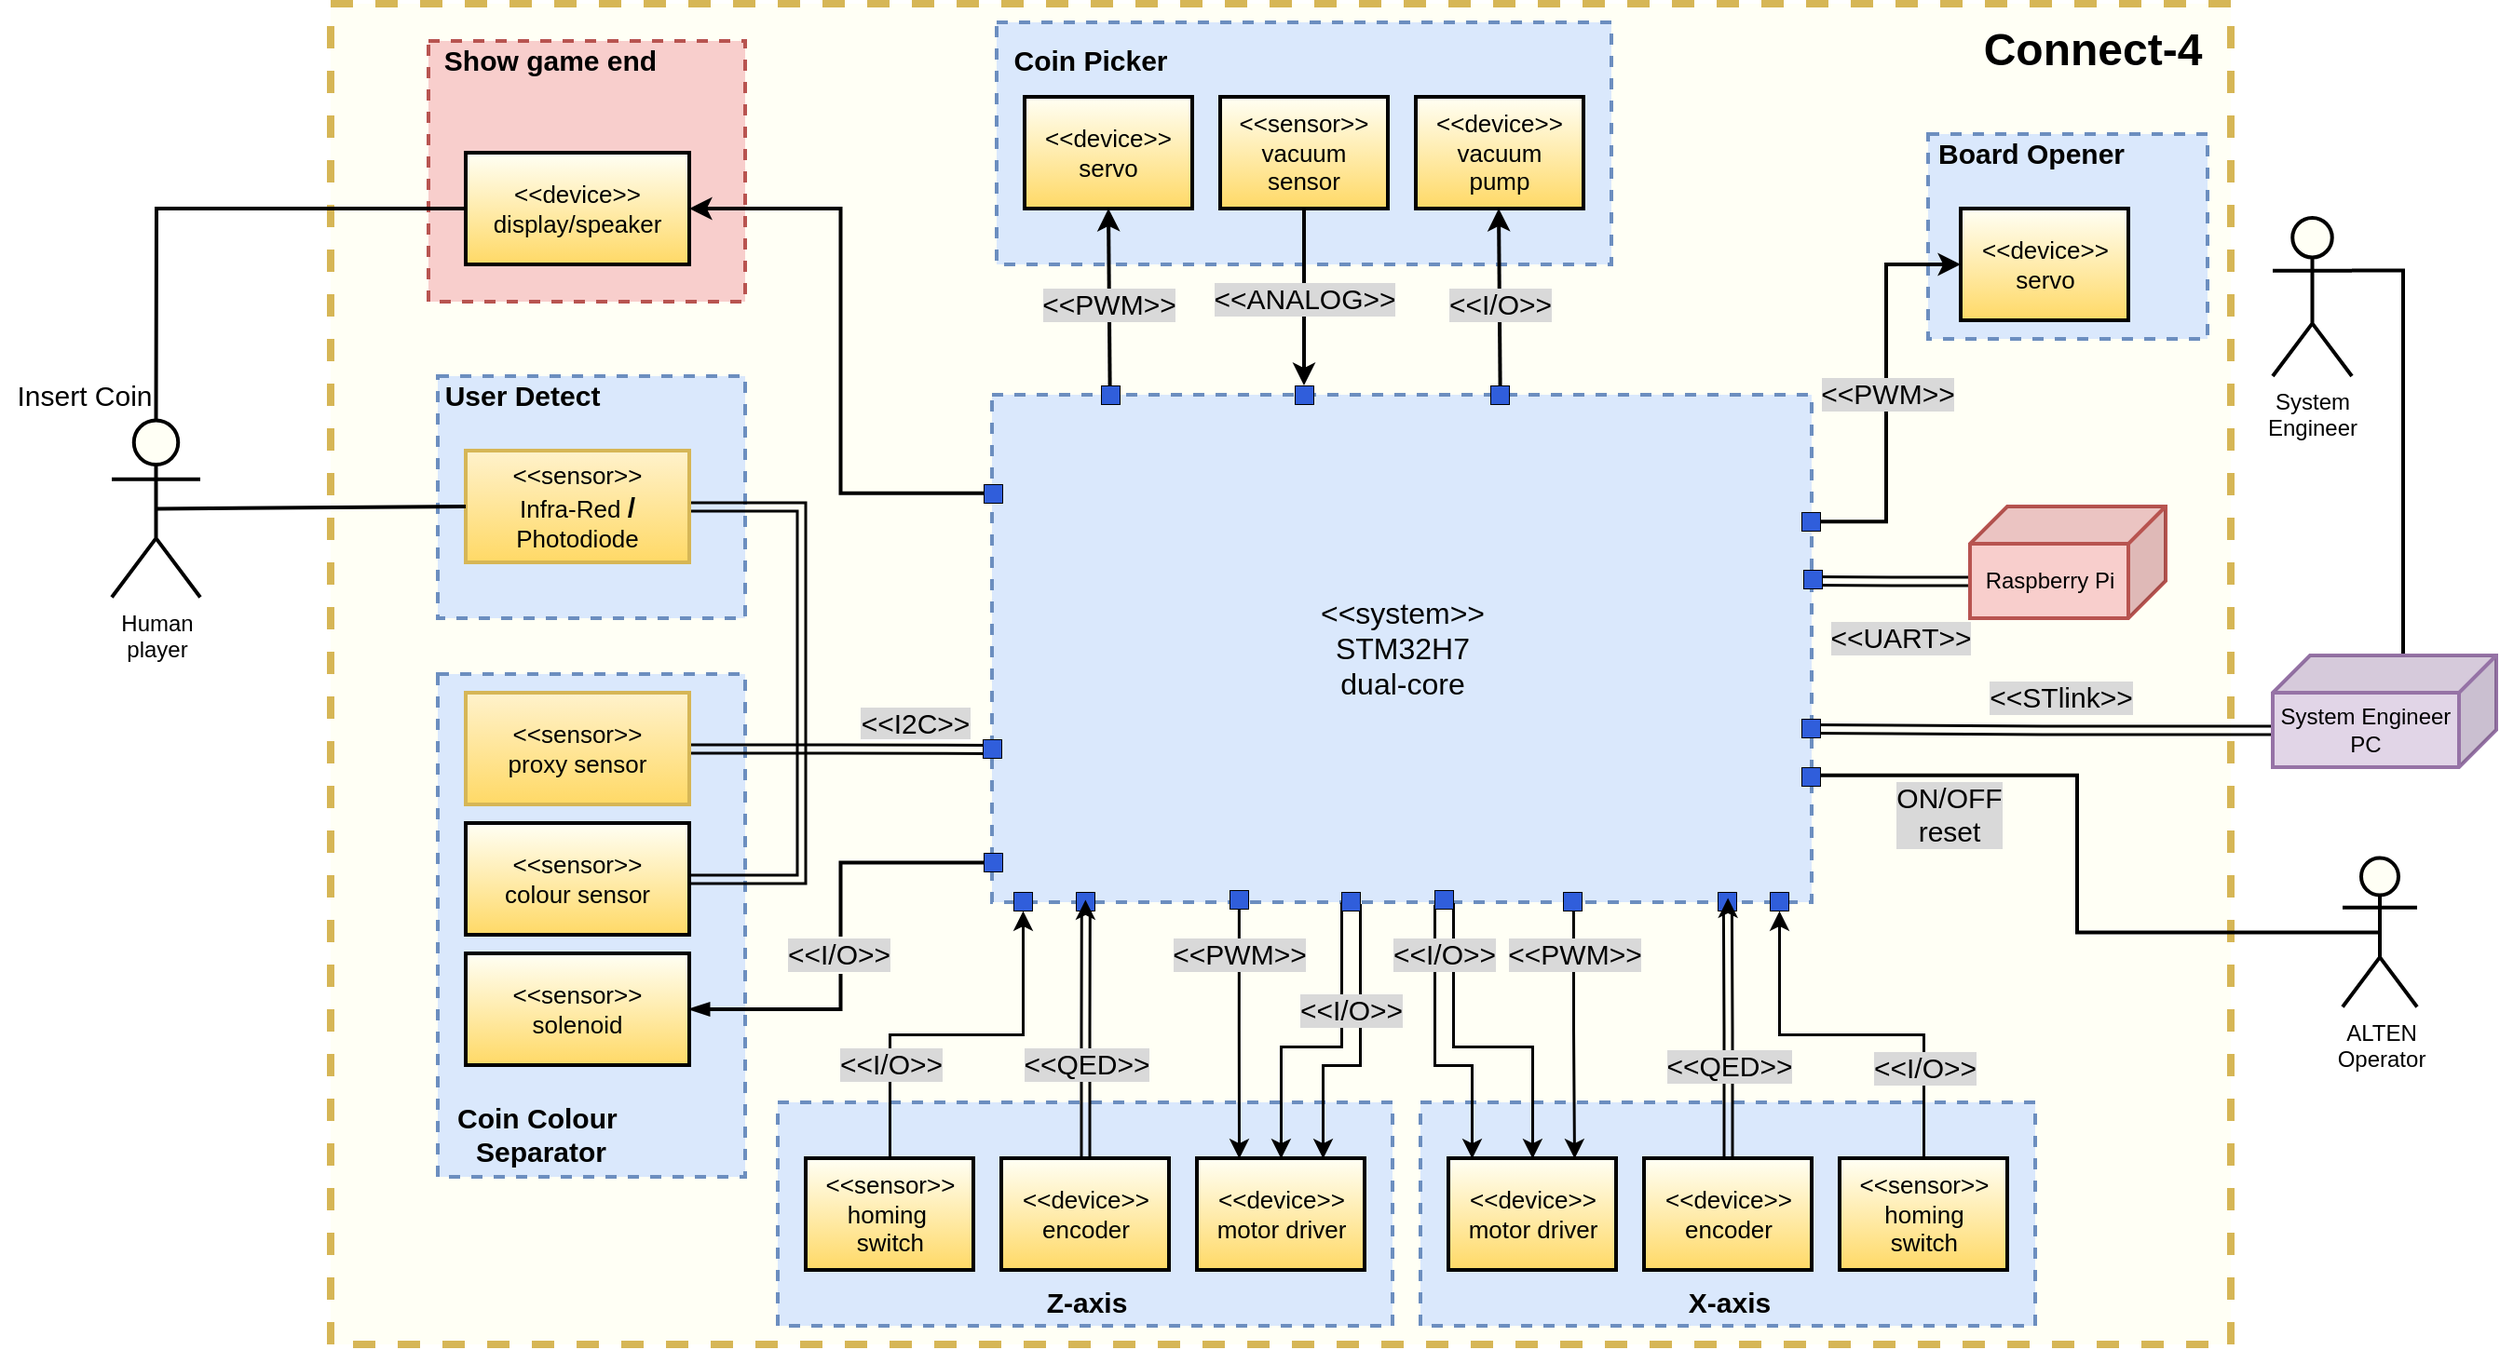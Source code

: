 <mxfile version="17.4.2" type="device"><diagram id="00yoi1Ky8eB2BO6CKHGO" name="Page-1"><mxGraphModel dx="1422" dy="865" grid="1" gridSize="10" guides="1" tooltips="1" connect="1" arrows="1" fold="1" page="1" pageScale="1" pageWidth="827" pageHeight="1169" math="0" shadow="0"><root><mxCell id="0"/><mxCell id="1" parent="0"/><mxCell id="MGA8tXkHAFM7N2UBuDl_-1" value="" style="rounded=0;whiteSpace=wrap;html=1;fillColor=#FFFFF5;strokeColor=#d6b656;strokeWidth=4;dashed=1;" parent="1" vertex="1"><mxGeometry x="327.5" y="200" width="1020" height="720" as="geometry"/></mxCell><mxCell id="MGA8tXkHAFM7N2UBuDl_-2" value="&lt;div style=&quot;text-align: justify&quot;&gt;&lt;br&gt;&lt;/div&gt;" style="rounded=0;whiteSpace=wrap;html=1;dashed=1;strokeWidth=2;fillColor=#f8cecc;strokeColor=#b85450;align=center;" parent="1" vertex="1"><mxGeometry x="380" y="220" width="170" height="140" as="geometry"/></mxCell><mxCell id="MGA8tXkHAFM7N2UBuDl_-3" value="" style="rounded=0;whiteSpace=wrap;html=1;dashed=1;strokeWidth=2;fillColor=#dae8fc;strokeColor=#6c8ebf;" parent="1" vertex="1"><mxGeometry x="685" y="210" width="330" height="130" as="geometry"/></mxCell><mxCell id="MGA8tXkHAFM7N2UBuDl_-4" value="" style="rounded=0;whiteSpace=wrap;html=1;dashed=1;strokeWidth=2;fillColor=#dae8fc;strokeColor=#6c8ebf;" parent="1" vertex="1"><mxGeometry x="385" y="400" width="165" height="130" as="geometry"/></mxCell><mxCell id="MGA8tXkHAFM7N2UBuDl_-5" value="" style="rounded=0;whiteSpace=wrap;html=1;dashed=1;strokeWidth=2;fillColor=#dae8fc;strokeColor=#6c8ebf;" parent="1" vertex="1"><mxGeometry x="1185" y="270" width="150" height="110" as="geometry"/></mxCell><mxCell id="MGA8tXkHAFM7N2UBuDl_-79" value="&amp;lt;&amp;lt;PWM&amp;gt;&amp;gt;" style="edgeStyle=orthogonalEdgeStyle;rounded=0;orthogonalLoop=1;jettySize=auto;html=1;exitX=1;exitY=0.25;exitDx=0;exitDy=0;entryX=0;entryY=0.5;entryDx=0;entryDy=0;fontSize=15;fontColor=default;strokeWidth=2;labelBackgroundColor=#D9D9D9;" parent="1" source="MGA8tXkHAFM7N2UBuDl_-6" target="MGA8tXkHAFM7N2UBuDl_-66" edge="1"><mxGeometry relative="1" as="geometry"/></mxCell><mxCell id="MGA8tXkHAFM7N2UBuDl_-85" value="ON/OFF&lt;br&gt;reset" style="edgeStyle=orthogonalEdgeStyle;rounded=0;orthogonalLoop=1;jettySize=auto;html=1;exitX=1;exitY=0.75;exitDx=0;exitDy=0;entryX=0.5;entryY=0.5;entryDx=0;entryDy=0;entryPerimeter=0;fontSize=15;fontColor=none;strokeWidth=2;endArrow=none;endFill=0;labelBackgroundColor=#D9D9D9;" parent="1" source="MGA8tXkHAFM7N2UBuDl_-6" target="MGA8tXkHAFM7N2UBuDl_-10" edge="1"><mxGeometry x="-0.619" y="-21" relative="1" as="geometry"><mxPoint as="offset"/></mxGeometry></mxCell><mxCell id="MGA8tXkHAFM7N2UBuDl_-6" value="&lt;font style=&quot;font-size: 16px&quot;&gt;&amp;lt;&amp;lt;system&amp;gt;&amp;gt;&lt;br&gt;STM32H7&lt;br&gt;dual-core&lt;/font&gt;" style="rounded=0;whiteSpace=wrap;html=1;dashed=1;strokeWidth=2;fillColor=#dae8fc;strokeColor=#6c8ebf;" parent="1" vertex="1"><mxGeometry x="682.5" y="410" width="440" height="272.5" as="geometry"/></mxCell><mxCell id="MGA8tXkHAFM7N2UBuDl_-9" value="System&lt;br&gt;Engineer" style="shape=umlActor;verticalLabelPosition=bottom;verticalAlign=top;html=1;strokeWidth=2;fillColor=#FFFFF5;gradientColor=none;" parent="1" vertex="1"><mxGeometry x="1370" y="315" width="42.5" height="85" as="geometry"/></mxCell><mxCell id="MGA8tXkHAFM7N2UBuDl_-10" value="ALTEN&lt;br&gt;Operator" style="shape=umlActor;verticalLabelPosition=bottom;verticalAlign=top;html=1;strokeWidth=2;fillColor=#FFFFF5;gradientColor=none;" parent="1" vertex="1"><mxGeometry x="1407.5" y="658.75" width="40" height="80" as="geometry"/></mxCell><mxCell id="MGA8tXkHAFM7N2UBuDl_-11" value="Human&lt;br&gt;player" style="shape=umlActor;verticalLabelPosition=bottom;verticalAlign=top;html=1;strokeWidth=2;fillColor=#FFFFF5;gradientColor=none;" parent="1" vertex="1"><mxGeometry x="210" y="423.75" width="47.5" height="95" as="geometry"/></mxCell><mxCell id="MGA8tXkHAFM7N2UBuDl_-88" value="&amp;lt;&amp;lt;UART&amp;gt;&amp;gt;" style="edgeStyle=orthogonalEdgeStyle;shape=link;rounded=0;orthogonalLoop=1;jettySize=auto;html=1;exitX=0;exitY=0;exitDx=105;exitDy=40;exitPerimeter=0;entryX=1;entryY=0.366;entryDx=0;entryDy=0;entryPerimeter=0;fontSize=15;fontColor=none;endArrow=none;endFill=0;strokeWidth=1.5;labelBackgroundColor=#D9D9D9;" parent="1" source="MGA8tXkHAFM7N2UBuDl_-12" target="MGA8tXkHAFM7N2UBuDl_-6" edge="1"><mxGeometry x="-0.121" y="30" relative="1" as="geometry"><mxPoint as="offset"/></mxGeometry></mxCell><mxCell id="MGA8tXkHAFM7N2UBuDl_-12" value="Raspberry Pi" style="shape=cube;whiteSpace=wrap;html=1;boundedLbl=1;backgroundOutline=1;darkOpacity=0.05;darkOpacity2=0.1;strokeWidth=2;fillColor=#f8cecc;strokeColor=#b85450;flipH=1;flipV=0;" parent="1" vertex="1"><mxGeometry x="1207.5" y="470" width="105" height="60" as="geometry"/></mxCell><mxCell id="MGA8tXkHAFM7N2UBuDl_-96" style="edgeStyle=orthogonalEdgeStyle;rounded=0;orthogonalLoop=1;jettySize=auto;html=1;exitX=-0.001;exitY=0.194;exitDx=0;exitDy=0;entryX=1;entryY=0.5;entryDx=0;entryDy=0;labelBackgroundColor=#D9D9D9;fontSize=15;fontColor=none;endArrow=classic;endFill=1;strokeWidth=2;exitPerimeter=0;" parent="1" source="MGA8tXkHAFM7N2UBuDl_-6" target="MGA8tXkHAFM7N2UBuDl_-13" edge="1"><mxGeometry relative="1" as="geometry"/></mxCell><mxCell id="MGA8tXkHAFM7N2UBuDl_-13" value="&amp;lt;&amp;lt;device&amp;gt;&amp;gt;&lt;br&gt;display/speaker" style="rounded=0;whiteSpace=wrap;html=1;fontSize=13;fontColor=none;strokeWidth=2;fillColor=#FFFFF5;gradientColor=#FFD966;" parent="1" vertex="1"><mxGeometry x="400" y="280" width="120" height="60" as="geometry"/></mxCell><mxCell id="MGA8tXkHAFM7N2UBuDl_-14" value="&lt;b&gt;&lt;font style=&quot;font-size: 15px&quot;&gt;Show game end&lt;/font&gt;&lt;/b&gt;" style="text;html=1;align=center;verticalAlign=middle;resizable=0;points=[];autosize=1;strokeColor=none;fillColor=none;fontSize=13;fontColor=none;" parent="1" vertex="1"><mxGeometry x="380" y="220" width="130" height="20" as="geometry"/></mxCell><mxCell id="MGA8tXkHAFM7N2UBuDl_-15" value="&lt;b&gt;&lt;font style=&quot;font-size: 15px&quot;&gt;Coin Picker&lt;/font&gt;&lt;/b&gt;" style="text;html=1;align=center;verticalAlign=middle;resizable=0;points=[];autosize=1;strokeColor=none;fillColor=none;fontSize=13;fontColor=none;" parent="1" vertex="1"><mxGeometry x="685" y="220" width="100" height="20" as="geometry"/></mxCell><mxCell id="MGA8tXkHAFM7N2UBuDl_-16" value="&lt;b&gt;Board Opener&lt;/b&gt;" style="text;html=1;align=center;verticalAlign=middle;resizable=0;points=[];autosize=1;strokeColor=none;fillColor=none;fontSize=15;fontColor=none;" parent="1" vertex="1"><mxGeometry x="1180" y="270" width="120" height="20" as="geometry"/></mxCell><mxCell id="MGA8tXkHAFM7N2UBuDl_-17" value="&lt;b&gt;User Detect&lt;/b&gt;" style="text;html=1;align=center;verticalAlign=middle;resizable=0;points=[];autosize=1;strokeColor=none;fillColor=none;fontSize=15;fontColor=none;" parent="1" vertex="1"><mxGeometry x="380" y="400" width="100" height="20" as="geometry"/></mxCell><mxCell id="MGA8tXkHAFM7N2UBuDl_-21" value="&amp;lt;&amp;lt;device&amp;gt;&amp;gt;&lt;br&gt;servo" style="rounded=0;whiteSpace=wrap;html=1;fontSize=13;fontColor=none;strokeWidth=2;fillColor=#FFFFF5;gradientColor=#FFD966;" parent="1" vertex="1"><mxGeometry x="700" y="250" width="90" height="60" as="geometry"/></mxCell><mxCell id="MGA8tXkHAFM7N2UBuDl_-76" value="&amp;lt;&amp;lt;ANALOG&amp;gt;&amp;gt;" style="edgeStyle=orthogonalEdgeStyle;rounded=0;orthogonalLoop=1;jettySize=auto;html=1;exitX=0.5;exitY=1;exitDx=0;exitDy=0;entryX=0.5;entryY=0;entryDx=0;entryDy=0;fontSize=15;fontColor=none;strokeWidth=2;labelBackgroundColor=#D9D9D9;" parent="1" source="MGA8tXkHAFM7N2UBuDl_-23" target="MGA8tXkHAFM7N2UBuDl_-110" edge="1"><mxGeometry relative="1" as="geometry"/></mxCell><mxCell id="MGA8tXkHAFM7N2UBuDl_-23" value="&amp;lt;&amp;lt;sensor&amp;gt;&amp;gt;&lt;br&gt;vacuum&lt;br&gt;sensor" style="rounded=0;whiteSpace=wrap;html=1;fontSize=13;fontColor=none;strokeWidth=2;fillColor=#FFFFF5;gradientColor=#FFD966;" parent="1" vertex="1"><mxGeometry x="805" y="250" width="90" height="60" as="geometry"/></mxCell><mxCell id="MGA8tXkHAFM7N2UBuDl_-24" value="&amp;lt;&amp;lt;device&amp;gt;&amp;gt;&lt;br&gt;vacuum&lt;br&gt;pump" style="rounded=0;whiteSpace=wrap;html=1;fontSize=13;fontColor=none;strokeWidth=2;fillColor=#FFFFF5;gradientColor=#FFD966;" parent="1" vertex="1"><mxGeometry x="910" y="250" width="90" height="60" as="geometry"/></mxCell><mxCell id="MGA8tXkHAFM7N2UBuDl_-25" value="" style="rounded=0;whiteSpace=wrap;html=1;dashed=1;strokeWidth=2;fillColor=#dae8fc;strokeColor=#6c8ebf;" parent="1" vertex="1"><mxGeometry x="385" y="560" width="165" height="270" as="geometry"/></mxCell><mxCell id="MGA8tXkHAFM7N2UBuDl_-46" value="" style="rounded=0;whiteSpace=wrap;html=1;dashed=1;strokeWidth=2;fillColor=#dae8fc;strokeColor=#6c8ebf;" parent="1" vertex="1"><mxGeometry x="912.5" y="790" width="330" height="120" as="geometry"/></mxCell><mxCell id="MGA8tXkHAFM7N2UBuDl_-51" value="" style="rounded=0;whiteSpace=wrap;html=1;dashed=1;strokeWidth=2;fillColor=#dae8fc;strokeColor=#6c8ebf;" parent="1" vertex="1"><mxGeometry x="567.5" y="790" width="330" height="120" as="geometry"/></mxCell><mxCell id="MGA8tXkHAFM7N2UBuDl_-97" value="&amp;lt;&amp;lt;I/O&amp;gt;&amp;gt;" style="edgeStyle=orthogonalEdgeStyle;rounded=0;orthogonalLoop=1;jettySize=auto;html=1;exitX=0.5;exitY=0;exitDx=0;exitDy=0;entryX=0.5;entryY=1;entryDx=0;entryDy=0;labelBackgroundColor=#D9D9D9;fontSize=15;fontColor=none;endArrow=classic;endFill=1;strokeWidth=1.5;" parent="1" source="MGA8tXkHAFM7N2UBuDl_-53" target="MGA8tXkHAFM7N2UBuDl_-125" edge="1"><mxGeometry x="-0.502" relative="1" as="geometry"><mxPoint as="offset"/></mxGeometry></mxCell><mxCell id="MGA8tXkHAFM7N2UBuDl_-53" value="&amp;lt;&amp;lt;sensor&amp;gt;&amp;gt;&lt;br&gt;homing&amp;nbsp;&lt;br&gt;switch" style="rounded=0;whiteSpace=wrap;html=1;fontSize=13;fontColor=none;strokeWidth=2;fillColor=#FFFFF5;gradientColor=#FFD966;" parent="1" vertex="1"><mxGeometry x="582.5" y="820" width="90" height="60" as="geometry"/></mxCell><mxCell id="MGA8tXkHAFM7N2UBuDl_-98" value="&amp;lt;&amp;lt;QED&amp;gt;&amp;gt;" style="edgeStyle=orthogonalEdgeStyle;rounded=0;orthogonalLoop=1;jettySize=auto;html=1;exitX=0.5;exitY=0;exitDx=0;exitDy=0;entryX=0.114;entryY=1.006;entryDx=0;entryDy=0;entryPerimeter=0;labelBackgroundColor=#D9D9D9;fontSize=15;fontColor=none;endArrow=none;endFill=0;strokeWidth=1.5;shape=link;" parent="1" source="MGA8tXkHAFM7N2UBuDl_-54" target="MGA8tXkHAFM7N2UBuDl_-6" edge="1"><mxGeometry x="-0.265" relative="1" as="geometry"><mxPoint y="-1" as="offset"/></mxGeometry></mxCell><mxCell id="MGA8tXkHAFM7N2UBuDl_-54" value="&amp;lt;&amp;lt;device&amp;gt;&amp;gt;&lt;br&gt;encoder" style="rounded=0;whiteSpace=wrap;html=1;fontSize=13;fontColor=none;strokeWidth=2;fillColor=#FFFFF5;gradientColor=#FFD966;" parent="1" vertex="1"><mxGeometry x="687.5" y="820" width="90" height="60" as="geometry"/></mxCell><mxCell id="MGA8tXkHAFM7N2UBuDl_-100" value="&amp;lt;&amp;lt;PWM&amp;gt;&amp;gt;" style="edgeStyle=orthogonalEdgeStyle;rounded=0;orthogonalLoop=1;jettySize=auto;html=1;exitX=0.301;exitY=0.991;exitDx=0;exitDy=0;entryX=0.25;entryY=0;entryDx=0;entryDy=0;labelBackgroundColor=#D9D9D9;fontSize=15;fontColor=none;endArrow=classic;endFill=1;strokeWidth=1.5;exitPerimeter=0;" parent="1" source="MGA8tXkHAFM7N2UBuDl_-6" target="MGA8tXkHAFM7N2UBuDl_-55" edge="1"><mxGeometry x="-0.572" width="820" height="686" relative="1" as="geometry"><mxPoint as="offset"/></mxGeometry></mxCell><mxCell id="MGA8tXkHAFM7N2UBuDl_-123" value="" style="rounded=0;whiteSpace=wrap;html=1;labelBackgroundColor=#D9D9D9;labelBorderColor=default;fontSize=15;strokeWidth=0.5;fillColor=#305EDB;strokeColor=default;" parent="MGA8tXkHAFM7N2UBuDl_-100" vertex="1"><mxGeometry x="810" y="676" width="10" height="10" as="geometry"/></mxCell><mxCell id="MGA8tXkHAFM7N2UBuDl_-102" style="edgeStyle=orthogonalEdgeStyle;rounded=0;orthogonalLoop=1;jettySize=auto;html=1;exitX=0.75;exitY=0;exitDx=0;exitDy=0;entryX=0.447;entryY=1.003;entryDx=0;entryDy=0;entryPerimeter=0;labelBackgroundColor=#D9D9D9;fontSize=15;fontColor=none;endArrow=none;endFill=0;strokeWidth=1.5;" parent="1" source="MGA8tXkHAFM7N2UBuDl_-55" target="MGA8tXkHAFM7N2UBuDl_-6" edge="1"><mxGeometry relative="1" as="geometry"><Array as="points"><mxPoint x="860" y="770"/><mxPoint x="880" y="770"/><mxPoint x="880" y="683"/></Array></mxGeometry></mxCell><mxCell id="MGA8tXkHAFM7N2UBuDl_-55" value="&amp;lt;&amp;lt;device&amp;gt;&amp;gt;&lt;br&gt;motor driver" style="rounded=0;whiteSpace=wrap;html=1;fontSize=13;fontColor=none;strokeWidth=2;fillColor=#FFFFF5;gradientColor=#FFD966;" parent="1" vertex="1"><mxGeometry x="792.5" y="820" width="90" height="60" as="geometry"/></mxCell><mxCell id="MGA8tXkHAFM7N2UBuDl_-107" value="&amp;lt;&amp;lt;I/O&amp;gt;&amp;gt;" style="edgeStyle=orthogonalEdgeStyle;rounded=0;orthogonalLoop=1;jettySize=auto;html=1;exitX=0.5;exitY=0;exitDx=0;exitDy=0;entryX=0.5;entryY=1;entryDx=0;entryDy=0;labelBackgroundColor=#D9D9D9;fontSize=15;fontColor=none;endArrow=classic;endFill=1;strokeWidth=1.5;" parent="1" source="MGA8tXkHAFM7N2UBuDl_-56" target="MGA8tXkHAFM7N2UBuDl_-118" edge="1"><mxGeometry x="-0.535" relative="1" as="geometry"><mxPoint as="offset"/></mxGeometry></mxCell><mxCell id="MGA8tXkHAFM7N2UBuDl_-56" value="&amp;lt;&amp;lt;sensor&amp;gt;&amp;gt;&lt;br&gt;homing&lt;br&gt;switch" style="rounded=0;whiteSpace=wrap;html=1;fontSize=13;fontColor=none;strokeWidth=2;fillColor=#FFFFF5;gradientColor=#FFD966;" parent="1" vertex="1"><mxGeometry x="1137.5" y="820" width="90" height="60" as="geometry"/></mxCell><mxCell id="MGA8tXkHAFM7N2UBuDl_-106" value="&amp;lt;&amp;lt;QED&amp;gt;&amp;gt;" style="edgeStyle=orthogonalEdgeStyle;rounded=0;orthogonalLoop=1;jettySize=auto;html=1;exitX=0.5;exitY=0;exitDx=0;exitDy=0;entryX=0.897;entryY=1.001;entryDx=0;entryDy=0;entryPerimeter=0;labelBackgroundColor=#D9D9D9;fontSize=15;fontColor=none;endArrow=none;endFill=0;strokeWidth=1.5;shape=link;" parent="1" source="MGA8tXkHAFM7N2UBuDl_-57" target="MGA8tXkHAFM7N2UBuDl_-6" edge="1"><mxGeometry x="-0.273" relative="1" as="geometry"><mxPoint as="offset"/></mxGeometry></mxCell><mxCell id="MGA8tXkHAFM7N2UBuDl_-57" value="&amp;lt;&amp;lt;device&amp;gt;&amp;gt;&lt;br&gt;encoder" style="rounded=0;whiteSpace=wrap;html=1;fontSize=13;fontColor=none;strokeWidth=2;fillColor=#FFFFF5;gradientColor=#FFD966;" parent="1" vertex="1"><mxGeometry x="1032.5" y="820" width="90" height="60" as="geometry"/></mxCell><mxCell id="MGA8tXkHAFM7N2UBuDl_-103" style="edgeStyle=orthogonalEdgeStyle;rounded=0;orthogonalLoop=1;jettySize=auto;html=1;exitX=0.25;exitY=0;exitDx=0;exitDy=0;entryX=0.54;entryY=1.004;entryDx=0;entryDy=0;entryPerimeter=0;labelBackgroundColor=#D9D9D9;fontSize=15;fontColor=none;endArrow=none;endFill=0;strokeWidth=1.5;" parent="1" source="MGA8tXkHAFM7N2UBuDl_-58" target="MGA8tXkHAFM7N2UBuDl_-6" edge="1"><mxGeometry relative="1" as="geometry"><Array as="points"><mxPoint x="940" y="820"/><mxPoint x="940" y="770"/><mxPoint x="920" y="770"/><mxPoint x="920" y="684"/></Array></mxGeometry></mxCell><mxCell id="MGA8tXkHAFM7N2UBuDl_-104" value="&amp;lt;&amp;lt;I/O&amp;gt;&amp;gt;" style="edgeStyle=orthogonalEdgeStyle;rounded=0;orthogonalLoop=1;jettySize=auto;html=1;exitX=0.5;exitY=0;exitDx=0;exitDy=0;labelBackgroundColor=#D9D9D9;fontSize=15;fontColor=none;endArrow=none;endFill=0;strokeWidth=1.5;entryX=0.564;entryY=1.001;entryDx=0;entryDy=0;entryPerimeter=0;" parent="1" source="MGA8tXkHAFM7N2UBuDl_-58" target="MGA8tXkHAFM7N2UBuDl_-6" edge="1"><mxGeometry x="0.691" y="5" relative="1" as="geometry"><mxPoint x="940" y="683" as="targetPoint"/><Array as="points"><mxPoint x="972" y="760"/><mxPoint x="930" y="760"/><mxPoint x="930" y="683"/></Array><mxPoint as="offset"/></mxGeometry></mxCell><mxCell id="MGA8tXkHAFM7N2UBuDl_-105" value="&amp;lt;&amp;lt;PWM&amp;gt;&amp;gt;" style="edgeStyle=orthogonalEdgeStyle;rounded=0;orthogonalLoop=1;jettySize=auto;html=1;exitX=0.709;exitY=1.01;exitDx=0;exitDy=0;entryX=0.75;entryY=0;entryDx=0;entryDy=0;labelBackgroundColor=#D9D9D9;fontSize=15;fontColor=none;endArrow=classic;endFill=1;strokeWidth=1.5;exitPerimeter=0;" parent="1" source="MGA8tXkHAFM7N2UBuDl_-6" target="MGA8tXkHAFM7N2UBuDl_-58" edge="1"><mxGeometry x="-0.634" y="1" relative="1" as="geometry"><mxPoint as="offset"/></mxGeometry></mxCell><mxCell id="MGA8tXkHAFM7N2UBuDl_-58" value="&amp;lt;&amp;lt;device&amp;gt;&amp;gt;&lt;br&gt;motor driver" style="rounded=0;whiteSpace=wrap;html=1;fontSize=13;fontColor=none;strokeWidth=2;fillColor=#FFFFF5;gradientColor=#FFD966;" parent="1" vertex="1"><mxGeometry x="927.5" y="820" width="90" height="60" as="geometry"/></mxCell><mxCell id="MGA8tXkHAFM7N2UBuDl_-91" style="edgeStyle=orthogonalEdgeStyle;rounded=0;orthogonalLoop=1;jettySize=auto;html=1;exitX=1;exitY=0.5;exitDx=0;exitDy=0;entryX=1;entryY=0.5;entryDx=0;entryDy=0;fontSize=15;fontColor=none;endArrow=none;endFill=0;strokeWidth=1.5;shape=link;" parent="1" source="MGA8tXkHAFM7N2UBuDl_-59" target="MGA8tXkHAFM7N2UBuDl_-63" edge="1"><mxGeometry relative="1" as="geometry"><Array as="points"><mxPoint x="580" y="470"/><mxPoint x="580" y="670"/></Array></mxGeometry></mxCell><mxCell id="MGA8tXkHAFM7N2UBuDl_-59" value="&amp;lt;&amp;lt;sensor&amp;gt;&amp;gt;&lt;br&gt;Infra-Red &lt;b&gt;&lt;font style=&quot;font-size: 15px&quot;&gt;/&lt;/font&gt;&lt;/b&gt; Photodiode" style="rounded=0;whiteSpace=wrap;html=1;fontSize=13;strokeWidth=2;fillColor=#fff2cc;strokeColor=#d6b656;gradientColor=#FFD966;" parent="1" vertex="1"><mxGeometry x="400" y="440" width="120" height="60" as="geometry"/></mxCell><mxCell id="MGA8tXkHAFM7N2UBuDl_-60" value="&lt;b&gt;Z-axis&lt;/b&gt;" style="text;html=1;align=center;verticalAlign=middle;resizable=0;points=[];autosize=1;strokeColor=none;fillColor=none;fontSize=15;fontColor=none;" parent="1" vertex="1"><mxGeometry x="702.5" y="887" width="60" height="20" as="geometry"/></mxCell><mxCell id="MGA8tXkHAFM7N2UBuDl_-61" value="&lt;b&gt;X-axis&lt;/b&gt;" style="text;html=1;align=center;verticalAlign=middle;resizable=0;points=[];autosize=1;strokeColor=none;fillColor=none;fontSize=15;fontColor=none;" parent="1" vertex="1"><mxGeometry x="1047.5" y="887" width="60" height="20" as="geometry"/></mxCell><mxCell id="MGA8tXkHAFM7N2UBuDl_-92" value="&lt;span style=&quot;background-color: rgb(217 , 217 , 217)&quot;&gt;&amp;lt;&amp;lt;I2C&amp;gt;&amp;gt;&lt;/span&gt;" style="edgeStyle=orthogonalEdgeStyle;shape=link;rounded=0;orthogonalLoop=1;jettySize=auto;html=1;exitX=1;exitY=0.5;exitDx=0;exitDy=0;fontSize=15;fontColor=none;endArrow=none;endFill=0;strokeWidth=1.5;entryX=0;entryY=0.698;entryDx=0;entryDy=0;entryPerimeter=0;" parent="1" source="MGA8tXkHAFM7N2UBuDl_-62" target="MGA8tXkHAFM7N2UBuDl_-6" edge="1"><mxGeometry x="0.49" y="14" relative="1" as="geometry"><mxPoint x="680" y="600" as="targetPoint"/><mxPoint as="offset"/></mxGeometry></mxCell><mxCell id="MGA8tXkHAFM7N2UBuDl_-62" value="&amp;lt;&amp;lt;sensor&amp;gt;&amp;gt;&lt;br&gt;proxy sensor" style="rounded=0;whiteSpace=wrap;html=1;fontSize=13;strokeWidth=2;fillColor=#fff2cc;strokeColor=#d6b656;gradientColor=#FFD966;" parent="1" vertex="1"><mxGeometry x="400" y="570" width="120" height="60" as="geometry"/></mxCell><mxCell id="MGA8tXkHAFM7N2UBuDl_-63" value="&amp;lt;&amp;lt;sensor&amp;gt;&amp;gt;&lt;br&gt;colour sensor" style="rounded=0;whiteSpace=wrap;html=1;fontSize=13;fontColor=none;strokeWidth=2;fillColor=#FFFFF5;gradientColor=#FFD966;" parent="1" vertex="1"><mxGeometry x="400" y="640" width="120" height="60" as="geometry"/></mxCell><mxCell id="MGA8tXkHAFM7N2UBuDl_-94" value="&lt;p style=&quot;line-height: 0.3&quot;&gt;&lt;br&gt;&lt;/p&gt;" style="edgeStyle=orthogonalEdgeStyle;rounded=0;orthogonalLoop=1;jettySize=auto;html=1;exitX=0;exitY=0.922;exitDx=0;exitDy=0;entryX=1;entryY=0.5;entryDx=0;entryDy=0;fontSize=15;fontColor=none;endArrow=blockThin;endFill=1;strokeWidth=2;exitPerimeter=0;" parent="1" source="MGA8tXkHAFM7N2UBuDl_-6" target="MGA8tXkHAFM7N2UBuDl_-64" edge="1"><mxGeometry x="0.078" relative="1" as="geometry"><mxPoint as="offset"/></mxGeometry></mxCell><mxCell id="MGA8tXkHAFM7N2UBuDl_-95" value="&amp;lt;&amp;lt;I/O&amp;gt;&amp;gt;" style="edgeLabel;html=1;align=center;verticalAlign=middle;resizable=0;points=[];fontSize=15;fontColor=none;labelBorderColor=#FFFFF5;labelBackgroundColor=#D9D9D9;" parent="MGA8tXkHAFM7N2UBuDl_-94" vertex="1" connectable="0"><mxGeometry x="-0.431" y="2" relative="1" as="geometry"><mxPoint x="-14" y="47" as="offset"/></mxGeometry></mxCell><mxCell id="MGA8tXkHAFM7N2UBuDl_-64" value="&amp;lt;&amp;lt;sensor&amp;gt;&amp;gt;&lt;br&gt;solenoid" style="rounded=0;whiteSpace=wrap;html=1;fontSize=13;fontColor=none;strokeWidth=2;fillColor=#FFFFF5;gradientColor=#FFD966;" parent="1" vertex="1"><mxGeometry x="400" y="710" width="120" height="60" as="geometry"/></mxCell><mxCell id="MGA8tXkHAFM7N2UBuDl_-65" value="Coin Colour&amp;nbsp;&lt;br&gt;Separator" style="text;html=1;align=center;verticalAlign=middle;resizable=0;points=[];autosize=1;strokeColor=none;fillColor=none;fontSize=15;fontColor=none;fontStyle=1" parent="1" vertex="1"><mxGeometry x="385" y="787" width="110" height="40" as="geometry"/></mxCell><mxCell id="MGA8tXkHAFM7N2UBuDl_-66" value="&amp;lt;&amp;lt;device&amp;gt;&amp;gt;&lt;br&gt;servo" style="rounded=0;whiteSpace=wrap;html=1;fontSize=13;fontColor=none;strokeWidth=2;fillColor=#FFFFF5;gradientColor=#FFD966;" parent="1" vertex="1"><mxGeometry x="1202.5" y="310" width="90" height="60" as="geometry"/></mxCell><mxCell id="MGA8tXkHAFM7N2UBuDl_-87" value="&amp;lt;&amp;lt;STlink&amp;gt;&amp;gt;" style="edgeStyle=orthogonalEdgeStyle;shape=link;rounded=0;orthogonalLoop=1;jettySize=auto;html=1;exitX=0;exitY=0;exitDx=120;exitDy=40;exitPerimeter=0;entryX=0.999;entryY=0.658;entryDx=0;entryDy=0;entryPerimeter=0;fontSize=15;fontColor=none;endArrow=none;endFill=0;strokeWidth=1.5;labelBackgroundColor=#D9D9D9;" parent="1" source="MGA8tXkHAFM7N2UBuDl_-67" target="MGA8tXkHAFM7N2UBuDl_-6" edge="1"><mxGeometry x="-0.083" y="-18" relative="1" as="geometry"><mxPoint as="offset"/></mxGeometry></mxCell><mxCell id="MGA8tXkHAFM7N2UBuDl_-89" style="edgeStyle=orthogonalEdgeStyle;rounded=0;orthogonalLoop=1;jettySize=auto;html=1;exitX=0;exitY=0;exitDx=50;exitDy=0;exitPerimeter=0;entryX=1;entryY=0.333;entryDx=0;entryDy=0;entryPerimeter=0;fontSize=15;fontColor=none;endArrow=none;endFill=0;strokeWidth=2;" parent="1" source="MGA8tXkHAFM7N2UBuDl_-67" target="MGA8tXkHAFM7N2UBuDl_-9" edge="1"><mxGeometry relative="1" as="geometry"/></mxCell><mxCell id="MGA8tXkHAFM7N2UBuDl_-67" value="System Engineer&lt;br&gt;PC" style="shape=cube;whiteSpace=wrap;html=1;boundedLbl=1;backgroundOutline=1;darkOpacity=0.05;darkOpacity2=0.1;strokeWidth=2;fillColor=#e1d5e7;strokeColor=#9673a6;flipV=0;flipH=1;" parent="1" vertex="1"><mxGeometry x="1370" y="550" width="120" height="60" as="geometry"/></mxCell><mxCell id="MGA8tXkHAFM7N2UBuDl_-72" value="" style="endArrow=none;html=1;rounded=0;fontSize=15;fontColor=none;entryX=0;entryY=0.5;entryDx=0;entryDy=0;exitX=0.5;exitY=0;exitDx=0;exitDy=0;exitPerimeter=0;strokeWidth=2;" parent="1" source="MGA8tXkHAFM7N2UBuDl_-11" target="MGA8tXkHAFM7N2UBuDl_-13" edge="1"><mxGeometry width="50" height="50" relative="1" as="geometry"><mxPoint x="780" y="490" as="sourcePoint"/><mxPoint x="830" y="440" as="targetPoint"/><Array as="points"><mxPoint x="234" y="310"/></Array></mxGeometry></mxCell><mxCell id="MGA8tXkHAFM7N2UBuDl_-73" value="" style="endArrow=none;html=1;rounded=0;fontSize=15;fontColor=none;entryX=0;entryY=0.5;entryDx=0;entryDy=0;exitX=0.5;exitY=0.5;exitDx=0;exitDy=0;exitPerimeter=0;strokeWidth=2;" parent="1" source="MGA8tXkHAFM7N2UBuDl_-11" target="MGA8tXkHAFM7N2UBuDl_-59" edge="1"><mxGeometry width="50" height="50" relative="1" as="geometry"><mxPoint x="780" y="490" as="sourcePoint"/><mxPoint x="830" y="440" as="targetPoint"/></mxGeometry></mxCell><mxCell id="MGA8tXkHAFM7N2UBuDl_-77" value="&amp;lt;&amp;lt;PWM&amp;gt;&amp;gt;" style="endArrow=classic;html=1;rounded=0;fontSize=15;fontColor=none;strokeWidth=2;entryX=0.5;entryY=1;entryDx=0;entryDy=0;exitX=0.144;exitY=0.004;exitDx=0;exitDy=0;exitPerimeter=0;labelBackgroundColor=#D9D9D9;" parent="1" source="MGA8tXkHAFM7N2UBuDl_-6" target="MGA8tXkHAFM7N2UBuDl_-21" edge="1"><mxGeometry width="50" height="50" relative="1" as="geometry"><mxPoint x="780" y="490" as="sourcePoint"/><mxPoint x="830" y="440" as="targetPoint"/></mxGeometry></mxCell><mxCell id="MGA8tXkHAFM7N2UBuDl_-78" value="&amp;lt;&amp;lt;I/O&amp;gt;&amp;gt;" style="endArrow=classic;html=1;rounded=0;fontSize=15;fontColor=default;strokeWidth=2;entryX=0.5;entryY=1;entryDx=0;entryDy=0;exitX=0.144;exitY=0.004;exitDx=0;exitDy=0;exitPerimeter=0;labelBackgroundColor=#D9D9D9;" parent="1" edge="1"><mxGeometry width="50" height="50" relative="1" as="geometry"><mxPoint x="955.36" y="411.09" as="sourcePoint"/><mxPoint x="954.5" y="310" as="targetPoint"/></mxGeometry></mxCell><mxCell id="MGA8tXkHAFM7N2UBuDl_-90" value="Insert Coin" style="text;html=1;align=center;verticalAlign=middle;resizable=0;points=[];autosize=1;strokeColor=none;fillColor=none;fontSize=15;fontColor=none;" parent="1" vertex="1"><mxGeometry x="150" y="400" width="90" height="20" as="geometry"/></mxCell><mxCell id="MGA8tXkHAFM7N2UBuDl_-101" value="&amp;lt;&amp;lt;I/O&amp;gt;&amp;gt;" style="edgeStyle=orthogonalEdgeStyle;rounded=0;orthogonalLoop=1;jettySize=auto;html=1;exitX=0.5;exitY=0;exitDx=0;exitDy=0;entryX=0.425;entryY=1;entryDx=0;entryDy=0;entryPerimeter=0;labelBackgroundColor=#D9D9D9;fontSize=15;fontColor=none;endArrow=none;endFill=0;strokeWidth=1.5;" parent="1" source="MGA8tXkHAFM7N2UBuDl_-55" target="MGA8tXkHAFM7N2UBuDl_-6" edge="1"><mxGeometry x="0.32" y="-5" relative="1" as="geometry"><Array as="points"><mxPoint x="838" y="760"/><mxPoint x="870" y="760"/><mxPoint x="870" y="682"/></Array><mxPoint as="offset"/></mxGeometry></mxCell><mxCell id="MGA8tXkHAFM7N2UBuDl_-108" value="" style="rounded=0;whiteSpace=wrap;html=1;labelBackgroundColor=#D9D9D9;labelBorderColor=default;fontSize=15;strokeWidth=0.5;fillColor=#305EDB;strokeColor=default;" parent="1" vertex="1"><mxGeometry x="678" y="458" width="10" height="10" as="geometry"/></mxCell><mxCell id="MGA8tXkHAFM7N2UBuDl_-109" value="" style="rounded=0;whiteSpace=wrap;html=1;labelBackgroundColor=#D9D9D9;labelBorderColor=default;fontSize=15;strokeWidth=0.5;fillColor=#305EDB;strokeColor=default;" parent="1" vertex="1"><mxGeometry x="741" y="405" width="10" height="10" as="geometry"/></mxCell><mxCell id="MGA8tXkHAFM7N2UBuDl_-110" value="" style="rounded=0;whiteSpace=wrap;html=1;labelBackgroundColor=#D9D9D9;labelBorderColor=default;fontSize=15;strokeWidth=0.5;fillColor=#305EDB;strokeColor=default;" parent="1" vertex="1"><mxGeometry x="845" y="405" width="10" height="10" as="geometry"/></mxCell><mxCell id="MGA8tXkHAFM7N2UBuDl_-112" value="" style="rounded=0;whiteSpace=wrap;html=1;labelBackgroundColor=#D9D9D9;labelBorderColor=default;fontSize=15;strokeWidth=0.5;fillColor=#305EDB;strokeColor=default;" parent="1" vertex="1"><mxGeometry x="950" y="405" width="10" height="10" as="geometry"/></mxCell><mxCell id="MGA8tXkHAFM7N2UBuDl_-113" value="" style="rounded=0;whiteSpace=wrap;html=1;labelBackgroundColor=#D9D9D9;labelBorderColor=default;fontSize=15;strokeWidth=0.5;fillColor=#305EDB;strokeColor=default;" parent="1" vertex="1"><mxGeometry x="1117" y="473" width="10" height="10" as="geometry"/></mxCell><mxCell id="MGA8tXkHAFM7N2UBuDl_-115" value="" style="rounded=0;whiteSpace=wrap;html=1;labelBackgroundColor=#D9D9D9;labelBorderColor=default;fontSize=15;strokeWidth=0.5;fillColor=#305EDB;strokeColor=default;" parent="1" vertex="1"><mxGeometry x="1118" y="504" width="10" height="10" as="geometry"/></mxCell><mxCell id="MGA8tXkHAFM7N2UBuDl_-116" value="" style="rounded=0;whiteSpace=wrap;html=1;labelBackgroundColor=#D9D9D9;labelBorderColor=default;fontSize=15;strokeWidth=0.5;fillColor=#305EDB;strokeColor=default;" parent="1" vertex="1"><mxGeometry x="1117" y="584" width="10" height="10" as="geometry"/></mxCell><mxCell id="MGA8tXkHAFM7N2UBuDl_-117" value="" style="rounded=0;whiteSpace=wrap;html=1;labelBackgroundColor=#D9D9D9;labelBorderColor=default;fontSize=15;strokeWidth=0.5;fillColor=#305EDB;strokeColor=default;" parent="1" vertex="1"><mxGeometry x="1117" y="610" width="10" height="10" as="geometry"/></mxCell><mxCell id="MGA8tXkHAFM7N2UBuDl_-118" value="" style="rounded=0;whiteSpace=wrap;html=1;labelBackgroundColor=#D9D9D9;labelBorderColor=default;fontSize=15;strokeWidth=0.5;fillColor=#305EDB;strokeColor=default;" parent="1" vertex="1"><mxGeometry x="1100" y="677" width="10" height="10" as="geometry"/></mxCell><mxCell id="MGA8tXkHAFM7N2UBuDl_-119" value="" style="rounded=0;whiteSpace=wrap;html=1;labelBackgroundColor=#D9D9D9;labelBorderColor=default;fontSize=15;strokeWidth=0.5;fillColor=#305EDB;strokeColor=default;" parent="1" vertex="1"><mxGeometry x="1072" y="677" width="10" height="10" as="geometry"/></mxCell><mxCell id="MGA8tXkHAFM7N2UBuDl_-120" value="" style="rounded=0;whiteSpace=wrap;html=1;labelBackgroundColor=#D9D9D9;labelBorderColor=default;fontSize=15;strokeWidth=0.5;fillColor=#305EDB;strokeColor=default;" parent="1" vertex="1"><mxGeometry x="989" y="677" width="10" height="10" as="geometry"/></mxCell><mxCell id="MGA8tXkHAFM7N2UBuDl_-121" value="" style="rounded=0;whiteSpace=wrap;html=1;labelBackgroundColor=#D9D9D9;labelBorderColor=default;fontSize=15;strokeWidth=0.5;fillColor=#305EDB;strokeColor=default;" parent="1" vertex="1"><mxGeometry x="920" y="676" width="10" height="10" as="geometry"/></mxCell><mxCell id="MGA8tXkHAFM7N2UBuDl_-122" value="" style="rounded=0;whiteSpace=wrap;html=1;labelBackgroundColor=#D9D9D9;labelBorderColor=default;fontSize=15;strokeWidth=0.5;fillColor=#305EDB;strokeColor=default;" parent="1" vertex="1"><mxGeometry x="870" y="677" width="10" height="10" as="geometry"/></mxCell><mxCell id="MGA8tXkHAFM7N2UBuDl_-124" value="" style="rounded=0;whiteSpace=wrap;html=1;labelBackgroundColor=#D9D9D9;labelBorderColor=default;fontSize=15;strokeWidth=0.5;fillColor=#305EDB;strokeColor=default;" parent="1" vertex="1"><mxGeometry x="727.5" y="677" width="10" height="10" as="geometry"/></mxCell><mxCell id="MGA8tXkHAFM7N2UBuDl_-125" value="" style="rounded=0;whiteSpace=wrap;html=1;labelBackgroundColor=#D9D9D9;labelBorderColor=default;fontSize=15;strokeWidth=0.5;fillColor=#305EDB;strokeColor=default;" parent="1" vertex="1"><mxGeometry x="694" y="677" width="10" height="10" as="geometry"/></mxCell><mxCell id="MGA8tXkHAFM7N2UBuDl_-126" value="" style="rounded=0;whiteSpace=wrap;html=1;labelBackgroundColor=#D9D9D9;labelBorderColor=default;fontSize=15;strokeWidth=0.5;fillColor=#305EDB;strokeColor=default;" parent="1" vertex="1"><mxGeometry x="678" y="656" width="10" height="10" as="geometry"/></mxCell><mxCell id="MGA8tXkHAFM7N2UBuDl_-127" value="" style="rounded=0;whiteSpace=wrap;html=1;labelBackgroundColor=#D9D9D9;labelBorderColor=default;fontSize=15;strokeWidth=0.5;fillColor=#305EDB;strokeColor=default;" parent="1" vertex="1"><mxGeometry x="677.5" y="595" width="10" height="10" as="geometry"/></mxCell><mxCell id="MGA8tXkHAFM7N2UBuDl_-128" value="Connect-4" style="text;html=1;align=center;verticalAlign=middle;resizable=0;points=[];autosize=1;strokeColor=none;fillColor=none;fontSize=24;fontColor=default;fontStyle=1" parent="1" vertex="1"><mxGeometry x="1207.5" y="210" width="130" height="30" as="geometry"/></mxCell><mxCell id="MGA8tXkHAFM7N2UBuDl_-132" value="" style="endArrow=classic;html=1;rounded=0;labelBackgroundColor=#D9D9D9;fontSize=24;fontColor=default;strokeWidth=1.5;" parent="1" edge="1"><mxGeometry width="50" height="50" relative="1" as="geometry"><mxPoint x="940.003" y="810" as="sourcePoint"/><mxPoint x="940.003" y="820" as="targetPoint"/></mxGeometry></mxCell><mxCell id="MGA8tXkHAFM7N2UBuDl_-133" value="" style="endArrow=classic;html=1;rounded=0;labelBackgroundColor=#D9D9D9;fontSize=24;fontColor=default;strokeWidth=1.5;" parent="1" edge="1"><mxGeometry width="50" height="50" relative="1" as="geometry"><mxPoint x="972.433" y="810" as="sourcePoint"/><mxPoint x="972.433" y="820" as="targetPoint"/></mxGeometry></mxCell><mxCell id="MGA8tXkHAFM7N2UBuDl_-134" value="" style="endArrow=classic;html=1;rounded=0;labelBackgroundColor=#D9D9D9;fontSize=24;fontColor=default;strokeWidth=1.5;" parent="1" edge="1"><mxGeometry width="50" height="50" relative="1" as="geometry"><mxPoint x="837.433" y="810" as="sourcePoint"/><mxPoint x="837.433" y="820" as="targetPoint"/></mxGeometry></mxCell><mxCell id="MGA8tXkHAFM7N2UBuDl_-135" value="" style="endArrow=classic;html=1;rounded=0;labelBackgroundColor=#D9D9D9;fontSize=24;fontColor=default;strokeWidth=1.5;" parent="1" edge="1"><mxGeometry width="50" height="50" relative="1" as="geometry"><mxPoint x="860.003" y="810" as="sourcePoint"/><mxPoint x="860.003" y="820" as="targetPoint"/></mxGeometry></mxCell><mxCell id="MGA8tXkHAFM7N2UBuDl_-137" value="" style="endArrow=classic;html=1;rounded=0;labelBackgroundColor=#D9D9D9;fontSize=24;fontColor=default;strokeWidth=1.5;" parent="1" edge="1"><mxGeometry width="50" height="50" relative="1" as="geometry"><mxPoint x="732.45" y="682.94" as="sourcePoint"/><mxPoint x="732.45" y="681.06" as="targetPoint"/></mxGeometry></mxCell><mxCell id="MGA8tXkHAFM7N2UBuDl_-140" value="" style="endArrow=classic;html=1;rounded=0;labelBackgroundColor=#D9D9D9;fontSize=24;fontColor=default;strokeWidth=1.5;" parent="1" edge="1"><mxGeometry width="50" height="50" relative="1" as="geometry"><mxPoint x="1077.33" y="681.94" as="sourcePoint"/><mxPoint x="1077.33" y="680.06" as="targetPoint"/></mxGeometry></mxCell></root></mxGraphModel></diagram></mxfile>